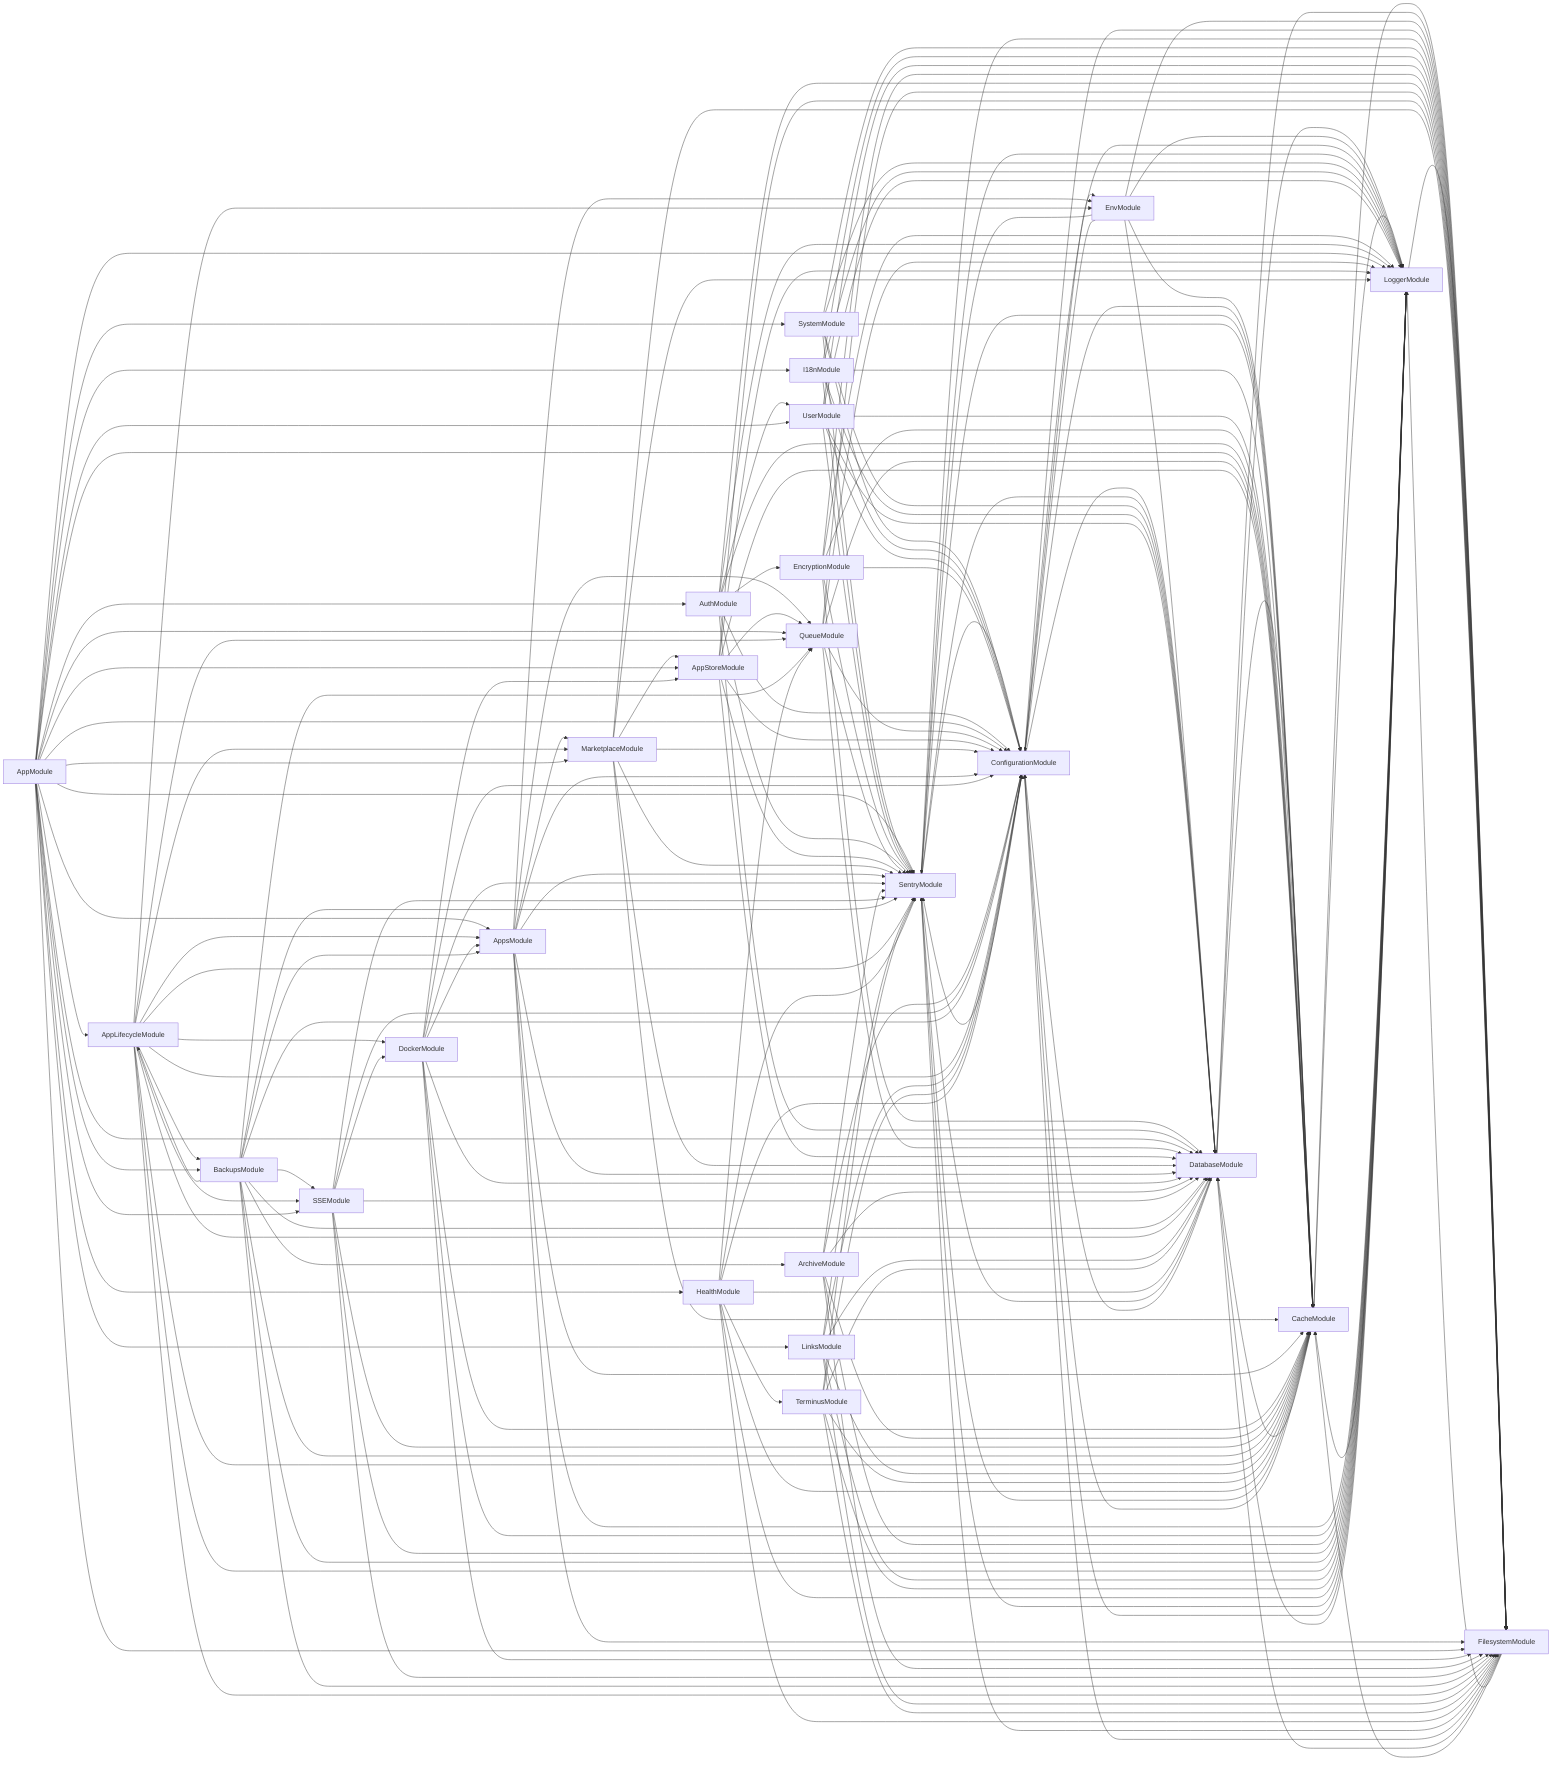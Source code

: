 graph LR
  AppModule-->SentryModule
  SentryModule-->ConfigurationModule
  ConfigurationModule-->EnvModule
  EnvModule-->SentryModule
  EnvModule-->ConfigurationModule
  EnvModule-->DatabaseModule
  DatabaseModule-->SentryModule
  DatabaseModule-->ConfigurationModule
  DatabaseModule-->CacheModule
  CacheModule-->SentryModule
  CacheModule-->ConfigurationModule
  CacheModule-->DatabaseModule
  CacheModule-->LoggerModule
  LoggerModule-->SentryModule
  LoggerModule-->ConfigurationModule
  LoggerModule-->DatabaseModule
  LoggerModule-->CacheModule
  LoggerModule-->FilesystemModule
  FilesystemModule-->SentryModule
  FilesystemModule-->ConfigurationModule
  FilesystemModule-->DatabaseModule
  FilesystemModule-->CacheModule
  FilesystemModule-->LoggerModule
  CacheModule-->FilesystemModule
  DatabaseModule-->LoggerModule
  DatabaseModule-->FilesystemModule
  EnvModule-->CacheModule
  EnvModule-->LoggerModule
  EnvModule-->FilesystemModule
  ConfigurationModule-->SentryModule
  ConfigurationModule-->DatabaseModule
  ConfigurationModule-->CacheModule
  ConfigurationModule-->LoggerModule
  ConfigurationModule-->FilesystemModule
  SentryModule-->DatabaseModule
  SentryModule-->CacheModule
  SentryModule-->LoggerModule
  SentryModule-->FilesystemModule
  AppModule-->SystemModule
  SystemModule-->SentryModule
  SystemModule-->ConfigurationModule
  SystemModule-->DatabaseModule
  SystemModule-->CacheModule
  SystemModule-->LoggerModule
  SystemModule-->FilesystemModule
  AppModule-->I18nModule
  I18nModule-->SentryModule
  I18nModule-->ConfigurationModule
  I18nModule-->DatabaseModule
  I18nModule-->CacheModule
  I18nModule-->LoggerModule
  I18nModule-->FilesystemModule
  AppModule-->AuthModule
  AuthModule-->UserModule
  UserModule-->SentryModule
  UserModule-->ConfigurationModule
  UserModule-->DatabaseModule
  UserModule-->CacheModule
  UserModule-->LoggerModule
  UserModule-->FilesystemModule
  AuthModule-->EncryptionModule
  EncryptionModule-->SentryModule
  EncryptionModule-->ConfigurationModule
  EncryptionModule-->DatabaseModule
  EncryptionModule-->CacheModule
  EncryptionModule-->LoggerModule
  EncryptionModule-->FilesystemModule
  AuthModule-->SentryModule
  AuthModule-->ConfigurationModule
  AuthModule-->DatabaseModule
  AuthModule-->CacheModule
  AuthModule-->LoggerModule
  AuthModule-->FilesystemModule
  AppModule-->UserModule
  AppModule-->ConfigurationModule
  AppModule-->DatabaseModule
  AppModule-->CacheModule
  AppModule-->LoggerModule
  AppModule-->AppsModule
  AppsModule-->QueueModule
  QueueModule-->SentryModule
  QueueModule-->ConfigurationModule
  QueueModule-->DatabaseModule
  QueueModule-->CacheModule
  QueueModule-->LoggerModule
  QueueModule-->FilesystemModule
  AppsModule-->EnvModule
  AppsModule-->MarketplaceModule
  MarketplaceModule-->AppStoreModule
  AppStoreModule-->QueueModule
  AppStoreModule-->SentryModule
  AppStoreModule-->ConfigurationModule
  AppStoreModule-->DatabaseModule
  AppStoreModule-->CacheModule
  AppStoreModule-->LoggerModule
  AppStoreModule-->FilesystemModule
  MarketplaceModule-->SentryModule
  MarketplaceModule-->ConfigurationModule
  MarketplaceModule-->DatabaseModule
  MarketplaceModule-->CacheModule
  MarketplaceModule-->LoggerModule
  MarketplaceModule-->FilesystemModule
  AppsModule-->SentryModule
  AppsModule-->ConfigurationModule
  AppsModule-->DatabaseModule
  AppsModule-->CacheModule
  AppsModule-->LoggerModule
  AppsModule-->FilesystemModule
  AppModule-->FilesystemModule
  AppModule-->AppStoreModule
  AppModule-->QueueModule
  AppModule-->AppLifecycleModule
  AppLifecycleModule-->QueueModule
  AppLifecycleModule-->AppsModule
  AppLifecycleModule-->EnvModule
  AppLifecycleModule-->DockerModule
  DockerModule-->AppsModule
  DockerModule-->AppStoreModule
  DockerModule-->SentryModule
  DockerModule-->ConfigurationModule
  DockerModule-->DatabaseModule
  DockerModule-->CacheModule
  DockerModule-->LoggerModule
  DockerModule-->FilesystemModule
  AppLifecycleModule-->MarketplaceModule
  AppLifecycleModule-->BackupsModule
  BackupsModule-->AppLifecycleModule
  BackupsModule-->AppsModule
  BackupsModule-->QueueModule
  BackupsModule-->ArchiveModule
  ArchiveModule-->SentryModule
  ArchiveModule-->ConfigurationModule
  ArchiveModule-->DatabaseModule
  ArchiveModule-->CacheModule
  ArchiveModule-->LoggerModule
  ArchiveModule-->FilesystemModule
  BackupsModule-->SSEModule
  SSEModule-->DockerModule
  SSEModule-->SentryModule
  SSEModule-->ConfigurationModule
  SSEModule-->DatabaseModule
  SSEModule-->CacheModule
  SSEModule-->LoggerModule
  SSEModule-->FilesystemModule
  BackupsModule-->SentryModule
  BackupsModule-->ConfigurationModule
  BackupsModule-->DatabaseModule
  BackupsModule-->CacheModule
  BackupsModule-->LoggerModule
  BackupsModule-->FilesystemModule
  AppLifecycleModule-->SSEModule
  AppLifecycleModule-->SentryModule
  AppLifecycleModule-->ConfigurationModule
  AppLifecycleModule-->DatabaseModule
  AppLifecycleModule-->CacheModule
  AppLifecycleModule-->LoggerModule
  AppLifecycleModule-->FilesystemModule
  AppModule-->LinksModule
  LinksModule-->SentryModule
  LinksModule-->ConfigurationModule
  LinksModule-->DatabaseModule
  LinksModule-->CacheModule
  LinksModule-->LoggerModule
  LinksModule-->FilesystemModule
  AppModule-->BackupsModule
  AppModule-->HealthModule
  HealthModule-->TerminusModule
  TerminusModule-->SentryModule
  TerminusModule-->ConfigurationModule
  TerminusModule-->DatabaseModule
  TerminusModule-->CacheModule
  TerminusModule-->LoggerModule
  TerminusModule-->FilesystemModule
  HealthModule-->QueueModule
  HealthModule-->SentryModule
  HealthModule-->ConfigurationModule
  HealthModule-->DatabaseModule
  HealthModule-->CacheModule
  HealthModule-->LoggerModule
  HealthModule-->FilesystemModule
  AppModule-->MarketplaceModule
  AppModule-->SSEModule